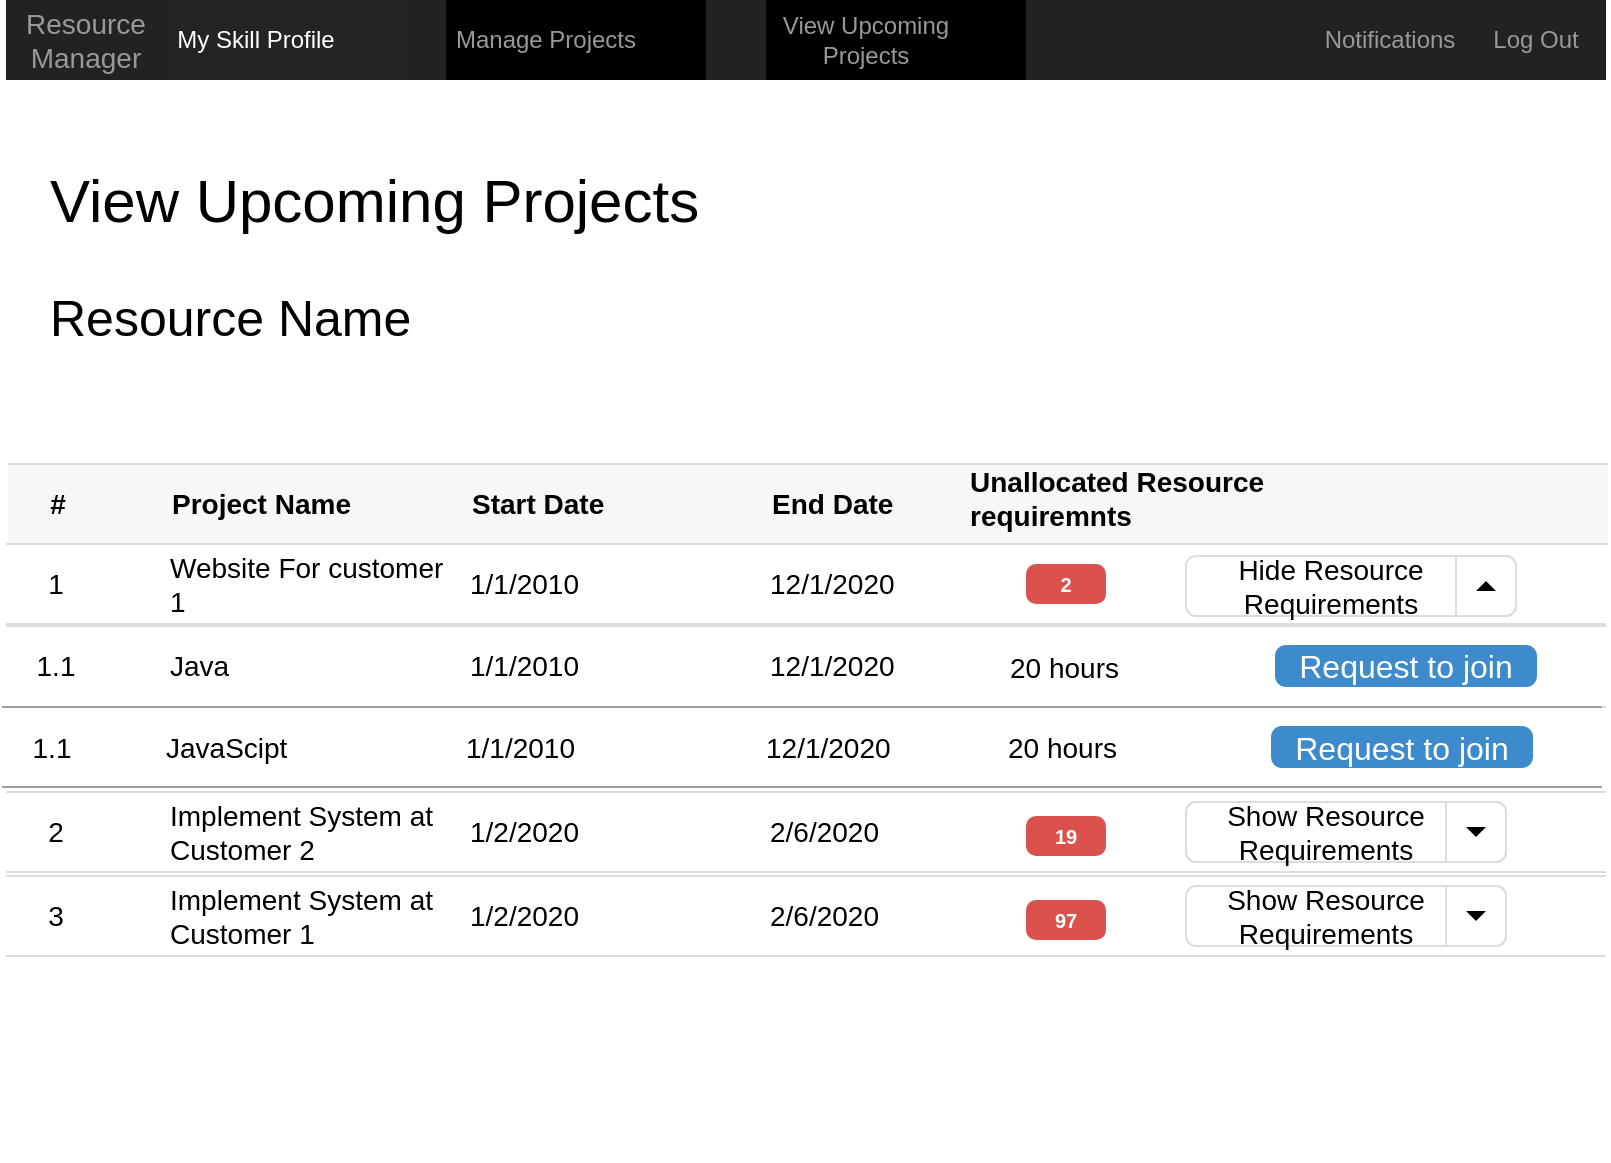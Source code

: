 <mxfile version="11.1.1" type="device"><diagram id="amXanv4LS15i2-RRXyNn" name="Page-1"><mxGraphModel dx="2062" dy="1107" grid="1" gridSize="10" guides="1" tooltips="1" connect="1" arrows="1" fold="1" page="1" pageScale="1" pageWidth="850" pageHeight="1100" math="0" shadow="0"><root><mxCell id="0"/><mxCell id="1" parent="0"/><mxCell id="qFMc83wuXNLuEUmBTWD8-1" value="" style="html=1;shadow=0;dashed=0;shape=mxgraph.bootstrap.rect;fillColor=#222222;strokeColor=none;whiteSpace=wrap;" parent="1" vertex="1"><mxGeometry x="40" y="40" width="800" height="40" as="geometry"/></mxCell><mxCell id="qFMc83wuXNLuEUmBTWD8-2" value="Resource Manager" style="html=1;shadow=0;dashed=0;fillColor=none;strokeColor=none;shape=mxgraph.bootstrap.rect;fontColor=#999999;fontSize=14;whiteSpace=wrap;" parent="qFMc83wuXNLuEUmBTWD8-1" vertex="1"><mxGeometry width="80" height="40" as="geometry"/></mxCell><mxCell id="qFMc83wuXNLuEUmBTWD8-3" value="My Skill Profile" style="html=1;shadow=0;dashed=0;shape=mxgraph.bootstrap.rect;fillColor=#242424;strokeColor=none;fontColor=#ffffff;spacingRight=30;whiteSpace=wrap;" parent="qFMc83wuXNLuEUmBTWD8-1" vertex="1"><mxGeometry x="80" width="120" height="40" as="geometry"/></mxCell><mxCell id="qFMc83wuXNLuEUmBTWD8-5" value="Manage Projects" style="html=1;shadow=0;dashed=0;fillColor=#000000;strokeColor=none;shape=mxgraph.bootstrap.rect;fontColor=#999999;spacingRight=30;whiteSpace=wrap;" parent="qFMc83wuXNLuEUmBTWD8-1" vertex="1"><mxGeometry x="220" width="130" height="40" as="geometry"/></mxCell><mxCell id="qFMc83wuXNLuEUmBTWD8-8" value="Notifications" style="html=1;shadow=0;dashed=0;fillColor=none;strokeColor=none;shape=mxgraph.bootstrap.rect;fontColor=#999999;whiteSpace=wrap;" parent="qFMc83wuXNLuEUmBTWD8-1" vertex="1"><mxGeometry x="657" width="70" height="40" as="geometry"/></mxCell><mxCell id="qFMc83wuXNLuEUmBTWD8-10" value="Log Out" style="html=1;shadow=0;dashed=0;fillColor=none;strokeColor=none;shape=mxgraph.bootstrap.rect;fontColor=#999999;whiteSpace=wrap;" parent="qFMc83wuXNLuEUmBTWD8-1" vertex="1"><mxGeometry x="730" width="70" height="40" as="geometry"/></mxCell><mxCell id="lDDT-FsGPK0OjdDJEU0M-1" value="View Upcoming Projects" style="html=1;shadow=0;dashed=0;fillColor=#000000;strokeColor=none;shape=mxgraph.bootstrap.rect;fontColor=#999999;spacingRight=30;whiteSpace=wrap;" vertex="1" parent="qFMc83wuXNLuEUmBTWD8-1"><mxGeometry x="380" width="130" height="40" as="geometry"/></mxCell><mxCell id="qFMc83wuXNLuEUmBTWD8-22" value="View Upcoming Projects" style="html=1;shadow=0;dashed=0;shape=mxgraph.bootstrap.rect;strokeColor=none;fillColor=none;fontSize=30;align=left;spacingLeft=10;" parent="1" vertex="1"><mxGeometry x="50" y="120" width="370" height="40" as="geometry"/></mxCell><mxCell id="qFMc83wuXNLuEUmBTWD8-23" value="Resource Name" style="html=1;shadow=0;dashed=0;shape=mxgraph.bootstrap.rect;strokeColor=none;fillColor=none;fontSize=25;align=left;spacingLeft=10;" parent="1" vertex="1"><mxGeometry x="50" y="180" width="250" height="35" as="geometry"/></mxCell><mxCell id="qFMc83wuXNLuEUmBTWD8-40" value="" style="html=1;shadow=0;dashed=0;shape=partialRectangle;top=0;bottom=0;right=0;left=0;strokeColor=#dddddd;fillColor=#ffffff;" parent="1" vertex="1"><mxGeometry x="40" y="272" width="800" height="348" as="geometry"/></mxCell><mxCell id="qFMc83wuXNLuEUmBTWD8-41" value="" style="html=1;shadow=0;dashed=0;shape=mxgraph.bootstrap.horLines;strokeColor=inherit;fillColor=#000000;fillOpacity=3;resizeWidth=1;" parent="qFMc83wuXNLuEUmBTWD8-40" vertex="1"><mxGeometry width="800" height="40" relative="1" as="geometry"><mxPoint x="1" as="offset"/></mxGeometry></mxCell><mxCell id="qFMc83wuXNLuEUmBTWD8-42" value="#" style="html=1;shadow=0;dashed=0;shape=mxgraph.bootstrap.rect;strokeColor=none;fillColor=none;fontSize=14;fontStyle=1;whiteSpace=wrap;resizeHeight=1;" parent="qFMc83wuXNLuEUmBTWD8-41" vertex="1"><mxGeometry width="50" height="40" relative="1" as="geometry"/></mxCell><mxCell id="qFMc83wuXNLuEUmBTWD8-43" value="Project Name" style="html=1;shadow=0;dashed=0;shape=mxgraph.bootstrap.rect;strokeColor=none;fillColor=none;fontSize=14;fontStyle=1;align=left;whiteSpace=wrap;resizeHeight=1;" parent="qFMc83wuXNLuEUmBTWD8-41" vertex="1"><mxGeometry width="150" height="40" relative="1" as="geometry"><mxPoint x="80" as="offset"/></mxGeometry></mxCell><mxCell id="qFMc83wuXNLuEUmBTWD8-44" value="Start Date" style="html=1;shadow=0;dashed=0;shape=mxgraph.bootstrap.rect;strokeColor=none;fillColor=none;fontSize=14;fontStyle=1;align=left;whiteSpace=wrap;resizeHeight=1;" parent="qFMc83wuXNLuEUmBTWD8-41" vertex="1"><mxGeometry width="150" height="40" relative="1" as="geometry"><mxPoint x="230" as="offset"/></mxGeometry></mxCell><mxCell id="qFMc83wuXNLuEUmBTWD8-45" value="End Date" style="html=1;shadow=0;dashed=0;shape=mxgraph.bootstrap.rect;strokeColor=none;fillColor=none;fontSize=14;fontStyle=1;align=left;whiteSpace=wrap;resizeHeight=1;" parent="qFMc83wuXNLuEUmBTWD8-41" vertex="1"><mxGeometry width="150" height="40" relative="1" as="geometry"><mxPoint x="380" as="offset"/></mxGeometry></mxCell><mxCell id="qFMc83wuXNLuEUmBTWD8-75" value="Unallocated Resource requiremnts&lt;br&gt;&lt;br&gt;" style="html=1;shadow=0;dashed=0;shape=mxgraph.bootstrap.rect;strokeColor=none;fillColor=none;fontSize=14;fontStyle=1;align=left;whiteSpace=wrap;resizeHeight=1;" parent="qFMc83wuXNLuEUmBTWD8-41" vertex="1"><mxGeometry x="99" y="6" width="150" height="40" as="geometry"><mxPoint x="380" as="offset"/></mxGeometry></mxCell><mxCell id="qFMc83wuXNLuEUmBTWD8-48" value="" style="strokeColor=inherit;fillColor=inherit;gradientColor=inherit;html=1;shadow=0;dashed=0;shape=mxgraph.bootstrap.horLines;resizeWidth=1;" parent="qFMc83wuXNLuEUmBTWD8-40" vertex="1"><mxGeometry width="800" height="40" relative="1" as="geometry"><mxPoint y="40" as="offset"/></mxGeometry></mxCell><mxCell id="qFMc83wuXNLuEUmBTWD8-49" value="1" style="html=1;shadow=0;dashed=0;shape=mxgraph.bootstrap.rect;strokeColor=none;fillColor=none;fontSize=14;whiteSpace=wrap;resizeHeight=1;" parent="qFMc83wuXNLuEUmBTWD8-48" vertex="1"><mxGeometry width="50" height="40" relative="1" as="geometry"/></mxCell><mxCell id="qFMc83wuXNLuEUmBTWD8-50" value="Website For customer 1" style="html=1;shadow=0;dashed=0;shape=mxgraph.bootstrap.rect;strokeColor=none;fillColor=none;fontSize=14;align=left;whiteSpace=wrap;resizeHeight=1;" parent="qFMc83wuXNLuEUmBTWD8-48" vertex="1"><mxGeometry width="150" height="40" relative="1" as="geometry"><mxPoint x="80" as="offset"/></mxGeometry></mxCell><mxCell id="qFMc83wuXNLuEUmBTWD8-51" value="1/1/2010" style="html=1;shadow=0;dashed=0;shape=mxgraph.bootstrap.rect;strokeColor=none;fillColor=none;fontSize=14;align=left;whiteSpace=wrap;resizeHeight=1;" parent="qFMc83wuXNLuEUmBTWD8-48" vertex="1"><mxGeometry width="150" height="40" relative="1" as="geometry"><mxPoint x="230" as="offset"/></mxGeometry></mxCell><mxCell id="qFMc83wuXNLuEUmBTWD8-52" value="12/1/2020" style="html=1;shadow=0;dashed=0;shape=mxgraph.bootstrap.rect;strokeColor=none;fillColor=none;fontSize=14;align=left;whiteSpace=wrap;resizeHeight=1;" parent="qFMc83wuXNLuEUmBTWD8-48" vertex="1"><mxGeometry width="150" height="40" relative="1" as="geometry"><mxPoint x="380" as="offset"/></mxGeometry></mxCell><mxCell id="qFMc83wuXNLuEUmBTWD8-76" value="2" style="html=1;shadow=0;dashed=0;shape=mxgraph.bootstrap.rrect;align=center;rSize=5;strokeColor=none;fillColor=#DB524C;fontColor=#ffffff;fontStyle=1;whiteSpace=wrap;fontSize=10;" parent="qFMc83wuXNLuEUmBTWD8-48" vertex="1"><mxGeometry x="510" y="10" width="40" height="20" as="geometry"/></mxCell><mxCell id="lDDT-FsGPK0OjdDJEU0M-15" value="Hide Resource Requirements" style="html=1;shadow=0;dashed=0;shape=mxgraph.bootstrap.rrect;fillColor=#ffffff;align=center;rSize=5;strokeColor=#dddddd;spacingRight=20;fontSize=14;whiteSpace=wrap;" vertex="1" parent="qFMc83wuXNLuEUmBTWD8-48"><mxGeometry x="590" y="6" width="165" height="30" as="geometry"/></mxCell><mxCell id="lDDT-FsGPK0OjdDJEU0M-16" value="" style="strokeColor=inherit;fillColor=inherit;gradientColor=inherit;html=1;shadow=0;dashed=0;shape=mxgraph.bootstrap.rightButton;rSize=5;perimeter=none;resizeHeight=1;" vertex="1" parent="lDDT-FsGPK0OjdDJEU0M-15"><mxGeometry x="1" width="30" height="30" relative="1" as="geometry"><mxPoint x="-30" as="offset"/></mxGeometry></mxCell><mxCell id="lDDT-FsGPK0OjdDJEU0M-17" value="" style="shape=triangle;direction=north;fillColor=#000000;strokeColor=none;perimeter=none;" vertex="1" parent="lDDT-FsGPK0OjdDJEU0M-16"><mxGeometry x="1" y="0.5" width="10" height="5" relative="1" as="geometry"><mxPoint x="-20" y="-2.5" as="offset"/></mxGeometry></mxCell><mxCell id="qFMc83wuXNLuEUmBTWD8-55" value="" style="strokeColor=inherit;fillColor=inherit;gradientColor=inherit;html=1;shadow=0;dashed=0;shape=mxgraph.bootstrap.horLines;resizeWidth=1;" parent="qFMc83wuXNLuEUmBTWD8-40" vertex="1"><mxGeometry width="800" height="40" relative="1" as="geometry"><mxPoint y="164" as="offset"/></mxGeometry></mxCell><mxCell id="qFMc83wuXNLuEUmBTWD8-56" value="2" style="html=1;shadow=0;dashed=0;shape=mxgraph.bootstrap.rect;strokeColor=none;fillColor=none;fontSize=14;whiteSpace=wrap;resizeHeight=1;" parent="qFMc83wuXNLuEUmBTWD8-55" vertex="1"><mxGeometry width="50" height="40" relative="1" as="geometry"/></mxCell><mxCell id="qFMc83wuXNLuEUmBTWD8-57" value="Implement System at Customer 2" style="html=1;shadow=0;dashed=0;shape=mxgraph.bootstrap.rect;strokeColor=none;fillColor=none;fontSize=14;align=left;whiteSpace=wrap;resizeHeight=1;" parent="qFMc83wuXNLuEUmBTWD8-55" vertex="1"><mxGeometry width="150" height="40" relative="1" as="geometry"><mxPoint x="80" as="offset"/></mxGeometry></mxCell><mxCell id="qFMc83wuXNLuEUmBTWD8-58" value="1/2/2020" style="html=1;shadow=0;dashed=0;shape=mxgraph.bootstrap.rect;strokeColor=none;fillColor=none;fontSize=14;align=left;whiteSpace=wrap;resizeHeight=1;" parent="qFMc83wuXNLuEUmBTWD8-55" vertex="1"><mxGeometry width="150" height="40" relative="1" as="geometry"><mxPoint x="230" as="offset"/></mxGeometry></mxCell><mxCell id="qFMc83wuXNLuEUmBTWD8-59" value="2/6/2020" style="html=1;shadow=0;dashed=0;shape=mxgraph.bootstrap.rect;strokeColor=none;fillColor=none;fontSize=14;align=left;whiteSpace=wrap;resizeHeight=1;" parent="qFMc83wuXNLuEUmBTWD8-55" vertex="1"><mxGeometry width="150" height="40" relative="1" as="geometry"><mxPoint x="380" as="offset"/></mxGeometry></mxCell><mxCell id="qFMc83wuXNLuEUmBTWD8-77" value="19" style="html=1;shadow=0;dashed=0;shape=mxgraph.bootstrap.rrect;align=center;rSize=5;strokeColor=none;fillColor=#DB524C;fontColor=#ffffff;fontStyle=1;whiteSpace=wrap;fontSize=10;" parent="qFMc83wuXNLuEUmBTWD8-55" vertex="1"><mxGeometry x="510" y="12" width="40" height="20" as="geometry"/></mxCell><mxCell id="lDDT-FsGPK0OjdDJEU0M-18" value="Show Resource Requirements" style="html=1;shadow=0;dashed=0;shape=mxgraph.bootstrap.rrect;fillColor=#ffffff;align=center;rSize=5;strokeColor=#dddddd;spacingRight=20;fontSize=14;whiteSpace=wrap;" vertex="1" parent="qFMc83wuXNLuEUmBTWD8-55"><mxGeometry x="590" y="5" width="160" height="30" as="geometry"/></mxCell><mxCell id="lDDT-FsGPK0OjdDJEU0M-19" value="" style="strokeColor=inherit;fillColor=inherit;gradientColor=inherit;html=1;shadow=0;dashed=0;shape=mxgraph.bootstrap.rightButton;rSize=5;perimeter=none;resizeHeight=1;" vertex="1" parent="lDDT-FsGPK0OjdDJEU0M-18"><mxGeometry x="1" width="30" height="30" relative="1" as="geometry"><mxPoint x="-30" as="offset"/></mxGeometry></mxCell><mxCell id="lDDT-FsGPK0OjdDJEU0M-20" value="" style="shape=triangle;direction=south;fillColor=#000000;strokeColor=none;perimeter=none;" vertex="1" parent="lDDT-FsGPK0OjdDJEU0M-19"><mxGeometry x="1" y="0.5" width="10" height="5" relative="1" as="geometry"><mxPoint x="-20" y="-2.5" as="offset"/></mxGeometry></mxCell><mxCell id="lDDT-FsGPK0OjdDJEU0M-2" value="" style="strokeColor=inherit;fillColor=inherit;gradientColor=inherit;html=1;shadow=0;dashed=0;shape=mxgraph.bootstrap.horLines;resizeWidth=1;" vertex="1" parent="qFMc83wuXNLuEUmBTWD8-40"><mxGeometry y="81" width="800" height="40.5" as="geometry"><mxPoint y="40" as="offset"/></mxGeometry></mxCell><mxCell id="lDDT-FsGPK0OjdDJEU0M-3" value="1.1" style="html=1;shadow=0;dashed=0;shape=mxgraph.bootstrap.rect;strokeColor=none;fillColor=none;fontSize=14;whiteSpace=wrap;resizeHeight=1;" vertex="1" parent="lDDT-FsGPK0OjdDJEU0M-2"><mxGeometry width="50" height="40" relative="1" as="geometry"/></mxCell><mxCell id="lDDT-FsGPK0OjdDJEU0M-4" value="Java" style="html=1;shadow=0;dashed=0;shape=mxgraph.bootstrap.rect;strokeColor=none;fillColor=none;fontSize=14;align=left;whiteSpace=wrap;resizeHeight=1;" vertex="1" parent="lDDT-FsGPK0OjdDJEU0M-2"><mxGeometry width="150" height="40" relative="1" as="geometry"><mxPoint x="80" as="offset"/></mxGeometry></mxCell><mxCell id="lDDT-FsGPK0OjdDJEU0M-5" value="1/1/2010" style="html=1;shadow=0;dashed=0;shape=mxgraph.bootstrap.rect;strokeColor=none;fillColor=none;fontSize=14;align=left;whiteSpace=wrap;resizeHeight=1;" vertex="1" parent="lDDT-FsGPK0OjdDJEU0M-2"><mxGeometry width="150" height="40" relative="1" as="geometry"><mxPoint x="230" as="offset"/></mxGeometry></mxCell><mxCell id="lDDT-FsGPK0OjdDJEU0M-6" value="12/1/2020" style="html=1;shadow=0;dashed=0;shape=mxgraph.bootstrap.rect;strokeColor=none;fillColor=none;fontSize=14;align=left;whiteSpace=wrap;resizeHeight=1;" vertex="1" parent="lDDT-FsGPK0OjdDJEU0M-2"><mxGeometry width="80" height="40" relative="1" as="geometry"><mxPoint x="380" as="offset"/></mxGeometry></mxCell><mxCell id="lDDT-FsGPK0OjdDJEU0M-8" value="Request to join" style="html=1;shadow=0;dashed=0;shape=mxgraph.bootstrap.rrect;rSize=5;fillColor=#3D8BCD;align=center;strokeColor=#3D8BCD;fontColor=#ffffff;fontSize=16;whiteSpace=wrap;" vertex="1" parent="lDDT-FsGPK0OjdDJEU0M-2"><mxGeometry x="635" y="10" width="130" height="20" as="geometry"/></mxCell><mxCell id="lDDT-FsGPK0OjdDJEU0M-25" value="20 hours" style="html=1;shadow=0;dashed=0;shape=mxgraph.bootstrap.rect;strokeColor=none;fillColor=none;fontSize=14;align=left;whiteSpace=wrap;resizeHeight=1;" vertex="1" parent="lDDT-FsGPK0OjdDJEU0M-2"><mxGeometry x="270" y="0.5" width="150" height="40" as="geometry"><mxPoint x="230" as="offset"/></mxGeometry></mxCell><mxCell id="lDDT-FsGPK0OjdDJEU0M-26" value="" style="strokeColor=inherit;fillColor=inherit;gradientColor=inherit;html=1;shadow=0;dashed=0;shape=mxgraph.bootstrap.horLines;resizeWidth=1;" vertex="1" parent="qFMc83wuXNLuEUmBTWD8-40"><mxGeometry y="206" width="800" height="40" as="geometry"><mxPoint y="164" as="offset"/></mxGeometry></mxCell><mxCell id="lDDT-FsGPK0OjdDJEU0M-27" value="3" style="html=1;shadow=0;dashed=0;shape=mxgraph.bootstrap.rect;strokeColor=none;fillColor=none;fontSize=14;whiteSpace=wrap;resizeHeight=1;" vertex="1" parent="lDDT-FsGPK0OjdDJEU0M-26"><mxGeometry width="50" height="40" relative="1" as="geometry"/></mxCell><mxCell id="lDDT-FsGPK0OjdDJEU0M-28" value="Implement System at Customer 1" style="html=1;shadow=0;dashed=0;shape=mxgraph.bootstrap.rect;strokeColor=none;fillColor=none;fontSize=14;align=left;whiteSpace=wrap;resizeHeight=1;" vertex="1" parent="lDDT-FsGPK0OjdDJEU0M-26"><mxGeometry width="150" height="40" relative="1" as="geometry"><mxPoint x="80" as="offset"/></mxGeometry></mxCell><mxCell id="lDDT-FsGPK0OjdDJEU0M-29" value="1/2/2020" style="html=1;shadow=0;dashed=0;shape=mxgraph.bootstrap.rect;strokeColor=none;fillColor=none;fontSize=14;align=left;whiteSpace=wrap;resizeHeight=1;" vertex="1" parent="lDDT-FsGPK0OjdDJEU0M-26"><mxGeometry width="150" height="40" relative="1" as="geometry"><mxPoint x="230" as="offset"/></mxGeometry></mxCell><mxCell id="lDDT-FsGPK0OjdDJEU0M-30" value="2/6/2020" style="html=1;shadow=0;dashed=0;shape=mxgraph.bootstrap.rect;strokeColor=none;fillColor=none;fontSize=14;align=left;whiteSpace=wrap;resizeHeight=1;" vertex="1" parent="lDDT-FsGPK0OjdDJEU0M-26"><mxGeometry width="150" height="40" relative="1" as="geometry"><mxPoint x="380" as="offset"/></mxGeometry></mxCell><mxCell id="lDDT-FsGPK0OjdDJEU0M-31" value="97" style="html=1;shadow=0;dashed=0;shape=mxgraph.bootstrap.rrect;align=center;rSize=5;strokeColor=none;fillColor=#DB524C;fontColor=#ffffff;fontStyle=1;whiteSpace=wrap;fontSize=10;" vertex="1" parent="lDDT-FsGPK0OjdDJEU0M-26"><mxGeometry x="510" y="12" width="40" height="20" as="geometry"/></mxCell><mxCell id="lDDT-FsGPK0OjdDJEU0M-32" value="Show Resource Requirements" style="html=1;shadow=0;dashed=0;shape=mxgraph.bootstrap.rrect;fillColor=#ffffff;align=center;rSize=5;strokeColor=#dddddd;spacingRight=20;fontSize=14;whiteSpace=wrap;" vertex="1" parent="lDDT-FsGPK0OjdDJEU0M-26"><mxGeometry x="590" y="5" width="160" height="30" as="geometry"/></mxCell><mxCell id="lDDT-FsGPK0OjdDJEU0M-33" value="" style="strokeColor=inherit;fillColor=inherit;gradientColor=inherit;html=1;shadow=0;dashed=0;shape=mxgraph.bootstrap.rightButton;rSize=5;perimeter=none;resizeHeight=1;" vertex="1" parent="lDDT-FsGPK0OjdDJEU0M-32"><mxGeometry x="1" width="30" height="30" relative="1" as="geometry"><mxPoint x="-30" as="offset"/></mxGeometry></mxCell><mxCell id="lDDT-FsGPK0OjdDJEU0M-34" value="" style="shape=triangle;direction=south;fillColor=#000000;strokeColor=none;perimeter=none;" vertex="1" parent="lDDT-FsGPK0OjdDJEU0M-33"><mxGeometry x="1" y="0.5" width="10" height="5" relative="1" as="geometry"><mxPoint x="-20" y="-2.5" as="offset"/></mxGeometry></mxCell><mxCell id="lDDT-FsGPK0OjdDJEU0M-9" value="" style="strokeColor=#9E9E9E;fillColor=inherit;gradientColor=inherit;html=1;shadow=0;dashed=0;shape=mxgraph.bootstrap.horLines;resizeWidth=1;" vertex="1" parent="1"><mxGeometry x="38" y="393.5" width="800" height="40" as="geometry"><mxPoint y="40" as="offset"/></mxGeometry></mxCell><mxCell id="lDDT-FsGPK0OjdDJEU0M-10" value="1.1" style="html=1;shadow=0;dashed=0;shape=mxgraph.bootstrap.rect;strokeColor=none;fillColor=none;fontSize=14;whiteSpace=wrap;resizeHeight=1;" vertex="1" parent="lDDT-FsGPK0OjdDJEU0M-9"><mxGeometry width="50" height="40" relative="1" as="geometry"/></mxCell><mxCell id="lDDT-FsGPK0OjdDJEU0M-11" value="JavaScipt" style="html=1;shadow=0;dashed=0;shape=mxgraph.bootstrap.rect;strokeColor=none;fillColor=none;fontSize=14;align=left;whiteSpace=wrap;resizeHeight=1;" vertex="1" parent="lDDT-FsGPK0OjdDJEU0M-9"><mxGeometry width="150" height="40" relative="1" as="geometry"><mxPoint x="80" as="offset"/></mxGeometry></mxCell><mxCell id="lDDT-FsGPK0OjdDJEU0M-12" value="1/1/2010" style="html=1;shadow=0;dashed=0;shape=mxgraph.bootstrap.rect;strokeColor=none;fillColor=none;fontSize=14;align=left;whiteSpace=wrap;resizeHeight=1;" vertex="1" parent="lDDT-FsGPK0OjdDJEU0M-9"><mxGeometry width="150" height="40" relative="1" as="geometry"><mxPoint x="230" as="offset"/></mxGeometry></mxCell><mxCell id="lDDT-FsGPK0OjdDJEU0M-13" value="12/1/2020" style="html=1;shadow=0;dashed=0;shape=mxgraph.bootstrap.rect;strokeColor=none;fillColor=none;fontSize=14;align=left;whiteSpace=wrap;resizeHeight=1;" vertex="1" parent="lDDT-FsGPK0OjdDJEU0M-9"><mxGeometry width="90" height="40" relative="1" as="geometry"><mxPoint x="380" as="offset"/></mxGeometry></mxCell><mxCell id="lDDT-FsGPK0OjdDJEU0M-14" value="Request to join" style="html=1;shadow=0;dashed=0;shape=mxgraph.bootstrap.rrect;rSize=5;fillColor=#3D8BCD;align=center;strokeColor=#3D8BCD;fontColor=#ffffff;fontSize=16;whiteSpace=wrap;" vertex="1" parent="lDDT-FsGPK0OjdDJEU0M-9"><mxGeometry x="635" y="10" width="130" height="20" as="geometry"/></mxCell><mxCell id="lDDT-FsGPK0OjdDJEU0M-22" value="20 hours" style="html=1;shadow=0;dashed=0;shape=mxgraph.bootstrap.rect;strokeColor=none;fillColor=none;fontSize=14;align=left;whiteSpace=wrap;resizeHeight=1;" vertex="1" parent="1"><mxGeometry x="309" y="393.5" width="150" height="40" as="geometry"><mxPoint x="230" as="offset"/></mxGeometry></mxCell></root></mxGraphModel></diagram></mxfile>